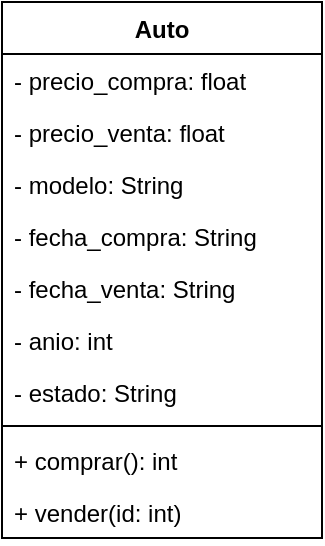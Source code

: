 <mxfile version="20.6.0" type="device"><diagram id="Wwe_sdgc-0Lmh6iFKPfi" name="Page-1"><mxGraphModel dx="666" dy="361" grid="1" gridSize="10" guides="1" tooltips="1" connect="1" arrows="1" fold="1" page="1" pageScale="1" pageWidth="827" pageHeight="1169" math="0" shadow="0"><root><mxCell id="0"/><mxCell id="1" parent="0"/><mxCell id="hthrb8PaUXO8oIaQlY5--1" value="Auto" style="swimlane;fontStyle=1;align=center;verticalAlign=top;childLayout=stackLayout;horizontal=1;startSize=26;horizontalStack=0;resizeParent=1;resizeParentMax=0;resizeLast=0;collapsible=1;marginBottom=0;" parent="1" vertex="1"><mxGeometry x="170" y="60" width="160" height="268" as="geometry"><mxRectangle x="220" y="80" width="70" height="30" as="alternateBounds"/></mxGeometry></mxCell><mxCell id="hthrb8PaUXO8oIaQlY5--2" value="- precio_compra: float" style="text;strokeColor=none;fillColor=none;align=left;verticalAlign=top;spacingLeft=4;spacingRight=4;overflow=hidden;rotatable=0;points=[[0,0.5],[1,0.5]];portConstraint=eastwest;" parent="hthrb8PaUXO8oIaQlY5--1" vertex="1"><mxGeometry y="26" width="160" height="26" as="geometry"/></mxCell><mxCell id="hthrb8PaUXO8oIaQlY5--5" value="- precio_venta: float" style="text;strokeColor=none;fillColor=none;align=left;verticalAlign=top;spacingLeft=4;spacingRight=4;overflow=hidden;rotatable=0;points=[[0,0.5],[1,0.5]];portConstraint=eastwest;" parent="hthrb8PaUXO8oIaQlY5--1" vertex="1"><mxGeometry y="52" width="160" height="26" as="geometry"/></mxCell><mxCell id="hthrb8PaUXO8oIaQlY5--6" value="- modelo: String" style="text;strokeColor=none;fillColor=none;align=left;verticalAlign=top;spacingLeft=4;spacingRight=4;overflow=hidden;rotatable=0;points=[[0,0.5],[1,0.5]];portConstraint=eastwest;" parent="hthrb8PaUXO8oIaQlY5--1" vertex="1"><mxGeometry y="78" width="160" height="26" as="geometry"/></mxCell><mxCell id="hthrb8PaUXO8oIaQlY5--7" value="- fecha_compra: String" style="text;strokeColor=none;fillColor=none;align=left;verticalAlign=top;spacingLeft=4;spacingRight=4;overflow=hidden;rotatable=0;points=[[0,0.5],[1,0.5]];portConstraint=eastwest;" parent="hthrb8PaUXO8oIaQlY5--1" vertex="1"><mxGeometry y="104" width="160" height="26" as="geometry"/></mxCell><mxCell id="hthrb8PaUXO8oIaQlY5--8" value="- fecha_venta: String" style="text;strokeColor=none;fillColor=none;align=left;verticalAlign=top;spacingLeft=4;spacingRight=4;overflow=hidden;rotatable=0;points=[[0,0.5],[1,0.5]];portConstraint=eastwest;" parent="hthrb8PaUXO8oIaQlY5--1" vertex="1"><mxGeometry y="130" width="160" height="26" as="geometry"/></mxCell><mxCell id="hthrb8PaUXO8oIaQlY5--9" value="- anio: int" style="text;strokeColor=none;fillColor=none;align=left;verticalAlign=top;spacingLeft=4;spacingRight=4;overflow=hidden;rotatable=0;points=[[0,0.5],[1,0.5]];portConstraint=eastwest;" parent="hthrb8PaUXO8oIaQlY5--1" vertex="1"><mxGeometry y="156" width="160" height="26" as="geometry"/></mxCell><mxCell id="QDiXIcXVucTYb95oSV0Q-1" value="- estado: String" style="text;strokeColor=none;fillColor=none;align=left;verticalAlign=top;spacingLeft=4;spacingRight=4;overflow=hidden;rotatable=0;points=[[0,0.5],[1,0.5]];portConstraint=eastwest;" vertex="1" parent="hthrb8PaUXO8oIaQlY5--1"><mxGeometry y="182" width="160" height="26" as="geometry"/></mxCell><mxCell id="hthrb8PaUXO8oIaQlY5--3" value="" style="line;strokeWidth=1;fillColor=none;align=left;verticalAlign=middle;spacingTop=-1;spacingLeft=3;spacingRight=3;rotatable=0;labelPosition=right;points=[];portConstraint=eastwest;strokeColor=inherit;" parent="hthrb8PaUXO8oIaQlY5--1" vertex="1"><mxGeometry y="208" width="160" height="8" as="geometry"/></mxCell><mxCell id="hthrb8PaUXO8oIaQlY5--4" value="+ comprar(): int" style="text;strokeColor=none;fillColor=none;align=left;verticalAlign=top;spacingLeft=4;spacingRight=4;overflow=hidden;rotatable=0;points=[[0,0.5],[1,0.5]];portConstraint=eastwest;" parent="hthrb8PaUXO8oIaQlY5--1" vertex="1"><mxGeometry y="216" width="160" height="26" as="geometry"/></mxCell><mxCell id="hthrb8PaUXO8oIaQlY5--10" value="+ vender(id: int)" style="text;strokeColor=none;fillColor=none;align=left;verticalAlign=top;spacingLeft=4;spacingRight=4;overflow=hidden;rotatable=0;points=[[0,0.5],[1,0.5]];portConstraint=eastwest;" parent="hthrb8PaUXO8oIaQlY5--1" vertex="1"><mxGeometry y="242" width="160" height="26" as="geometry"/></mxCell></root></mxGraphModel></diagram></mxfile>